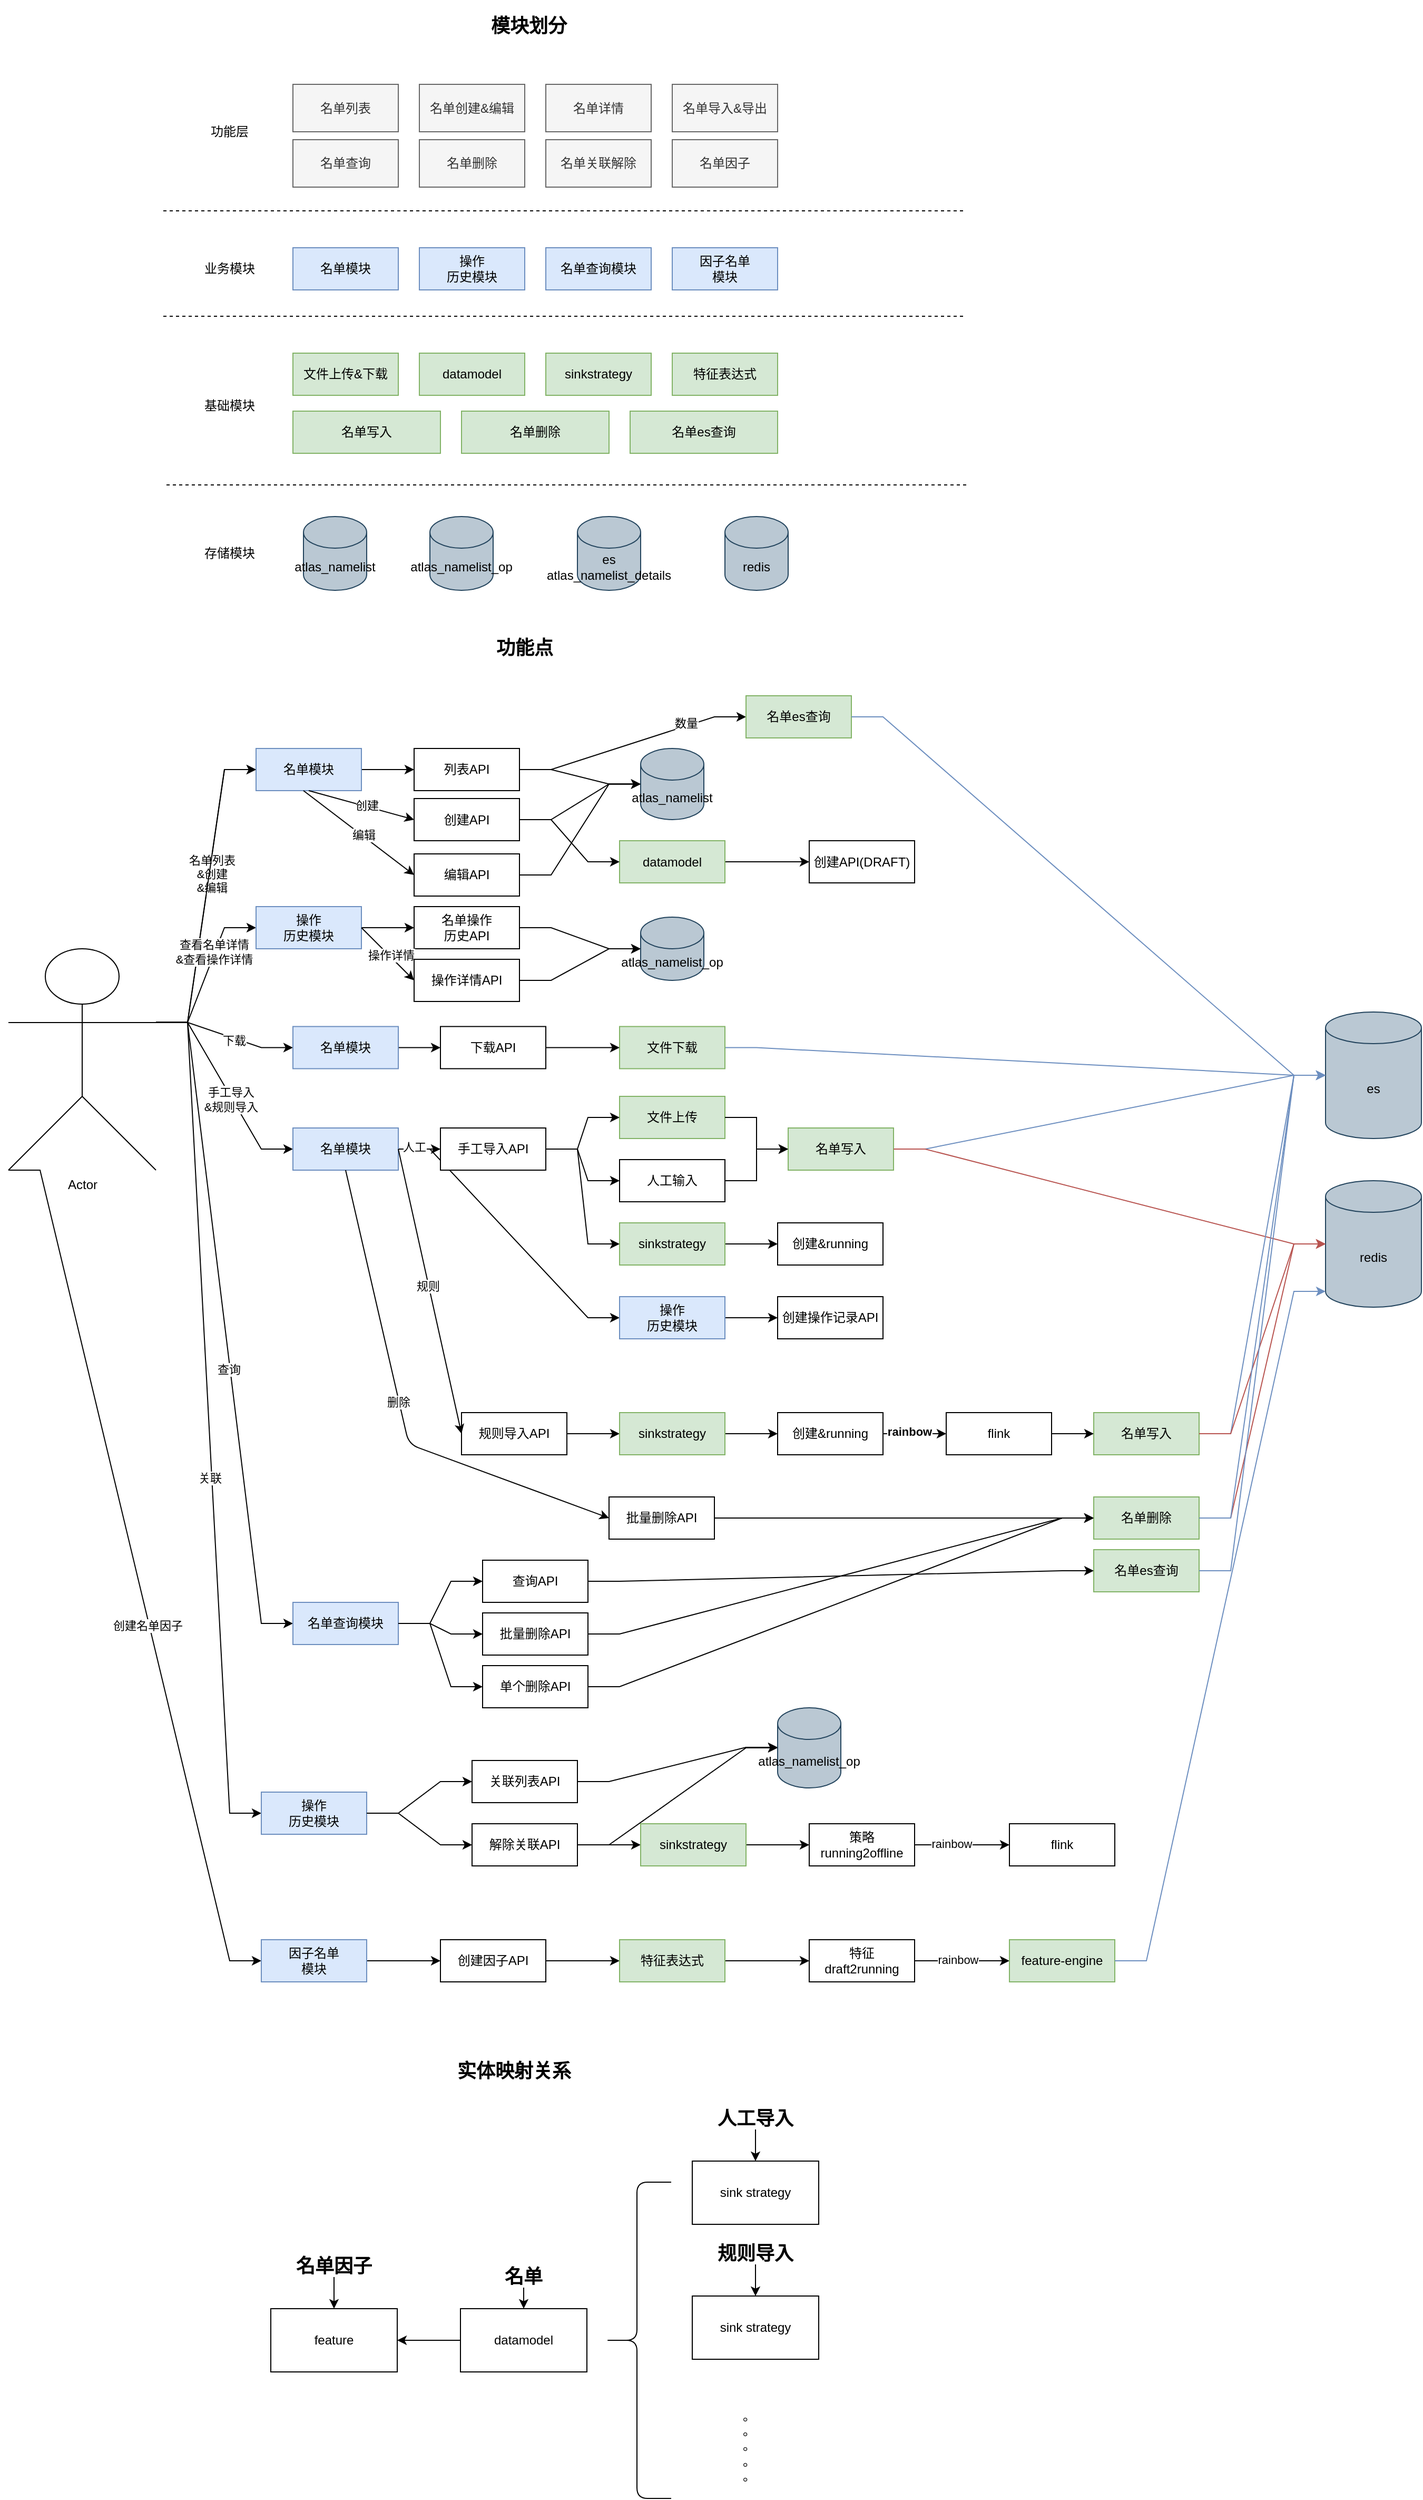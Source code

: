 <mxfile version="13.10.4" type="github">
  <diagram id="fZmqz08l0wKaYfAE1M2B" name="Page-1">
    <mxGraphModel dx="2085" dy="786" grid="1" gridSize="10" guides="1" tooltips="1" connect="1" arrows="1" fold="1" page="1" pageScale="1" pageWidth="827" pageHeight="1169" math="0" shadow="0">
      <root>
        <mxCell id="0" />
        <mxCell id="1" parent="0" />
        <mxCell id="Ygmw0eHIz2YQ1cM95j57-1" value="功能层" style="text;html=1;strokeColor=none;fillColor=none;align=center;verticalAlign=middle;whiteSpace=wrap;rounded=0;" vertex="1" parent="1">
          <mxGeometry x="90" y="230" width="80" height="30" as="geometry" />
        </mxCell>
        <mxCell id="Ygmw0eHIz2YQ1cM95j57-2" value="名单列表" style="rounded=0;whiteSpace=wrap;html=1;fillColor=#f5f5f5;strokeColor=#666666;fontColor=#333333;" vertex="1" parent="1">
          <mxGeometry x="190" y="200" width="100" height="45" as="geometry" />
        </mxCell>
        <mxCell id="Ygmw0eHIz2YQ1cM95j57-3" value="名单创建&amp;amp;编辑" style="rounded=0;whiteSpace=wrap;html=1;fillColor=#f5f5f5;strokeColor=#666666;fontColor=#333333;" vertex="1" parent="1">
          <mxGeometry x="310" y="200" width="100" height="45" as="geometry" />
        </mxCell>
        <mxCell id="Ygmw0eHIz2YQ1cM95j57-4" value="名单查询" style="rounded=0;whiteSpace=wrap;html=1;fillColor=#f5f5f5;strokeColor=#666666;fontColor=#333333;" vertex="1" parent="1">
          <mxGeometry x="190" y="252.5" width="100" height="45" as="geometry" />
        </mxCell>
        <mxCell id="Ygmw0eHIz2YQ1cM95j57-5" value="名单导入&amp;amp;导出" style="rounded=0;whiteSpace=wrap;html=1;fillColor=#f5f5f5;strokeColor=#666666;fontColor=#333333;" vertex="1" parent="1">
          <mxGeometry x="550" y="200" width="100" height="45" as="geometry" />
        </mxCell>
        <mxCell id="Ygmw0eHIz2YQ1cM95j57-6" value="名单因子" style="rounded=0;whiteSpace=wrap;html=1;fillColor=#f5f5f5;strokeColor=#666666;fontColor=#333333;" vertex="1" parent="1">
          <mxGeometry x="550" y="252.5" width="100" height="45" as="geometry" />
        </mxCell>
        <mxCell id="Ygmw0eHIz2YQ1cM95j57-8" value="业务模块" style="text;html=1;strokeColor=none;fillColor=none;align=center;verticalAlign=middle;whiteSpace=wrap;rounded=0;" vertex="1" parent="1">
          <mxGeometry x="90" y="360" width="80" height="30" as="geometry" />
        </mxCell>
        <mxCell id="Ygmw0eHIz2YQ1cM95j57-9" value="" style="endArrow=none;dashed=1;html=1;" edge="1" parent="1">
          <mxGeometry width="50" height="50" relative="1" as="geometry">
            <mxPoint x="67" y="320" as="sourcePoint" />
            <mxPoint x="827" y="320" as="targetPoint" />
          </mxGeometry>
        </mxCell>
        <mxCell id="Ygmw0eHIz2YQ1cM95j57-10" value="名单模块" style="rounded=0;whiteSpace=wrap;html=1;fillColor=#dae8fc;strokeColor=#6c8ebf;" vertex="1" parent="1">
          <mxGeometry x="190" y="355" width="100" height="40" as="geometry" />
        </mxCell>
        <mxCell id="Ygmw0eHIz2YQ1cM95j57-11" value="操作&lt;br&gt;历史模块" style="rounded=0;whiteSpace=wrap;html=1;fillColor=#dae8fc;strokeColor=#6c8ebf;" vertex="1" parent="1">
          <mxGeometry x="310" y="355" width="100" height="40" as="geometry" />
        </mxCell>
        <mxCell id="Ygmw0eHIz2YQ1cM95j57-13" value="名单查询模块" style="rounded=0;whiteSpace=wrap;html=1;fillColor=#dae8fc;strokeColor=#6c8ebf;" vertex="1" parent="1">
          <mxGeometry x="430" y="355" width="100" height="40" as="geometry" />
        </mxCell>
        <mxCell id="Ygmw0eHIz2YQ1cM95j57-14" value="因子名单&lt;br&gt;模块" style="rounded=0;whiteSpace=wrap;html=1;fillColor=#dae8fc;strokeColor=#6c8ebf;" vertex="1" parent="1">
          <mxGeometry x="550" y="355" width="100" height="40" as="geometry" />
        </mxCell>
        <mxCell id="Ygmw0eHIz2YQ1cM95j57-16" value="名单删除" style="rounded=0;whiteSpace=wrap;html=1;fillColor=#f5f5f5;strokeColor=#666666;fontColor=#333333;" vertex="1" parent="1">
          <mxGeometry x="310" y="252.5" width="100" height="45" as="geometry" />
        </mxCell>
        <mxCell id="Ygmw0eHIz2YQ1cM95j57-19" value="名单关联解除" style="rounded=0;whiteSpace=wrap;html=1;fillColor=#f5f5f5;strokeColor=#666666;fontColor=#333333;" vertex="1" parent="1">
          <mxGeometry x="430" y="252.5" width="100" height="45" as="geometry" />
        </mxCell>
        <mxCell id="Ygmw0eHIz2YQ1cM95j57-22" value="基础模块" style="text;html=1;strokeColor=none;fillColor=none;align=center;verticalAlign=middle;whiteSpace=wrap;rounded=0;" vertex="1" parent="1">
          <mxGeometry x="90" y="490" width="80" height="30" as="geometry" />
        </mxCell>
        <mxCell id="Ygmw0eHIz2YQ1cM95j57-24" value="" style="endArrow=none;dashed=1;html=1;" edge="1" parent="1">
          <mxGeometry width="50" height="50" relative="1" as="geometry">
            <mxPoint x="67" y="420" as="sourcePoint" />
            <mxPoint x="827" y="420" as="targetPoint" />
          </mxGeometry>
        </mxCell>
        <mxCell id="Ygmw0eHIz2YQ1cM95j57-25" value="名单详情" style="rounded=0;whiteSpace=wrap;html=1;fillColor=#f5f5f5;strokeColor=#666666;fontColor=#333333;" vertex="1" parent="1">
          <mxGeometry x="430" y="200" width="100" height="45" as="geometry" />
        </mxCell>
        <mxCell id="Ygmw0eHIz2YQ1cM95j57-27" value="文件上传&amp;amp;下载" style="rounded=0;whiteSpace=wrap;html=1;fillColor=#d5e8d4;strokeColor=#82b366;" vertex="1" parent="1">
          <mxGeometry x="190" y="455" width="100" height="40" as="geometry" />
        </mxCell>
        <mxCell id="Ygmw0eHIz2YQ1cM95j57-28" value="datamodel" style="rounded=0;whiteSpace=wrap;html=1;fillColor=#d5e8d4;strokeColor=#82b366;" vertex="1" parent="1">
          <mxGeometry x="310" y="455" width="100" height="40" as="geometry" />
        </mxCell>
        <mxCell id="Ygmw0eHIz2YQ1cM95j57-29" value="sinkstrategy" style="rounded=0;whiteSpace=wrap;html=1;fillColor=#d5e8d4;strokeColor=#82b366;" vertex="1" parent="1">
          <mxGeometry x="430" y="455" width="100" height="40" as="geometry" />
        </mxCell>
        <mxCell id="Ygmw0eHIz2YQ1cM95j57-30" value="特征表达式" style="rounded=0;whiteSpace=wrap;html=1;fillColor=#d5e8d4;strokeColor=#82b366;" vertex="1" parent="1">
          <mxGeometry x="550" y="455" width="100" height="40" as="geometry" />
        </mxCell>
        <mxCell id="Ygmw0eHIz2YQ1cM95j57-31" value="名单写入" style="rounded=0;whiteSpace=wrap;html=1;fillColor=#d5e8d4;strokeColor=#82b366;" vertex="1" parent="1">
          <mxGeometry x="190" y="510" width="140" height="40" as="geometry" />
        </mxCell>
        <mxCell id="Ygmw0eHIz2YQ1cM95j57-35" value="存储模块" style="text;html=1;strokeColor=none;fillColor=none;align=center;verticalAlign=middle;whiteSpace=wrap;rounded=0;" vertex="1" parent="1">
          <mxGeometry x="90" y="630" width="80" height="30" as="geometry" />
        </mxCell>
        <mxCell id="Ygmw0eHIz2YQ1cM95j57-36" value="" style="endArrow=none;dashed=1;html=1;" edge="1" parent="1">
          <mxGeometry width="50" height="50" relative="1" as="geometry">
            <mxPoint x="70" y="580" as="sourcePoint" />
            <mxPoint x="830" y="580" as="targetPoint" />
          </mxGeometry>
        </mxCell>
        <mxCell id="Ygmw0eHIz2YQ1cM95j57-37" value="atlas_namelist" style="shape=cylinder3;whiteSpace=wrap;html=1;boundedLbl=1;backgroundOutline=1;size=15;fillColor=#bac8d3;strokeColor=#23445d;" vertex="1" parent="1">
          <mxGeometry x="200" y="610" width="60" height="70" as="geometry" />
        </mxCell>
        <mxCell id="Ygmw0eHIz2YQ1cM95j57-38" value="atlas_namelist_op" style="shape=cylinder3;whiteSpace=wrap;html=1;boundedLbl=1;backgroundOutline=1;size=15;fillColor=#bac8d3;strokeColor=#23445d;" vertex="1" parent="1">
          <mxGeometry x="320" y="610" width="60" height="70" as="geometry" />
        </mxCell>
        <mxCell id="Ygmw0eHIz2YQ1cM95j57-39" value="es&lt;br&gt;atlas_namelist_details" style="shape=cylinder3;whiteSpace=wrap;html=1;boundedLbl=1;backgroundOutline=1;size=15;fillColor=#bac8d3;strokeColor=#23445d;" vertex="1" parent="1">
          <mxGeometry x="460" y="610" width="60" height="70" as="geometry" />
        </mxCell>
        <mxCell id="Ygmw0eHIz2YQ1cM95j57-40" value="redis" style="shape=cylinder3;whiteSpace=wrap;html=1;boundedLbl=1;backgroundOutline=1;size=15;fillColor=#bac8d3;strokeColor=#23445d;" vertex="1" parent="1">
          <mxGeometry x="600" y="610" width="60" height="70" as="geometry" />
        </mxCell>
        <mxCell id="Ygmw0eHIz2YQ1cM95j57-41" value="&lt;b&gt;&lt;font style=&quot;font-size: 18px&quot;&gt;模块划分&lt;/font&gt;&lt;/b&gt;" style="text;html=1;strokeColor=none;fillColor=none;align=center;verticalAlign=middle;whiteSpace=wrap;rounded=0;" vertex="1" parent="1">
          <mxGeometry x="139" y="120" width="550" height="50" as="geometry" />
        </mxCell>
        <mxCell id="Ygmw0eHIz2YQ1cM95j57-45" style="edgeStyle=entityRelationEdgeStyle;rounded=0;orthogonalLoop=1;jettySize=auto;html=1;exitX=1;exitY=0.333;exitDx=0;exitDy=0;exitPerimeter=0;" edge="1" parent="1" source="Ygmw0eHIz2YQ1cM95j57-42">
          <mxGeometry relative="1" as="geometry">
            <mxPoint x="155" y="850" as="targetPoint" />
          </mxGeometry>
        </mxCell>
        <mxCell id="Ygmw0eHIz2YQ1cM95j57-46" value="名单列表&lt;br&gt;&amp;amp;创建&lt;br&gt;&amp;amp;编辑" style="edgeLabel;html=1;align=center;verticalAlign=middle;resizable=0;points=[];" vertex="1" connectable="0" parent="Ygmw0eHIz2YQ1cM95j57-45">
          <mxGeometry x="0.139" y="-2" relative="1" as="geometry">
            <mxPoint as="offset" />
          </mxGeometry>
        </mxCell>
        <mxCell id="Ygmw0eHIz2YQ1cM95j57-42" value="Actor" style="shape=umlActor;verticalLabelPosition=bottom;verticalAlign=top;html=1;outlineConnect=0;" vertex="1" parent="1">
          <mxGeometry x="-80" y="1020" width="140" height="210" as="geometry" />
        </mxCell>
        <mxCell id="Ygmw0eHIz2YQ1cM95j57-43" value="&lt;b&gt;&lt;font style=&quot;font-size: 18px&quot;&gt;功能点&lt;/font&gt;&lt;/b&gt;" style="text;html=1;strokeColor=none;fillColor=none;align=center;verticalAlign=middle;whiteSpace=wrap;rounded=0;" vertex="1" parent="1">
          <mxGeometry x="135" y="710" width="550" height="50" as="geometry" />
        </mxCell>
        <mxCell id="Ygmw0eHIz2YQ1cM95j57-51" value="" style="edgeStyle=entityRelationEdgeStyle;rounded=0;orthogonalLoop=1;jettySize=auto;html=1;" edge="1" parent="1" source="Ygmw0eHIz2YQ1cM95j57-47" target="Ygmw0eHIz2YQ1cM95j57-50">
          <mxGeometry relative="1" as="geometry" />
        </mxCell>
        <mxCell id="Ygmw0eHIz2YQ1cM95j57-47" value="名单模块" style="rounded=0;whiteSpace=wrap;html=1;fillColor=#dae8fc;strokeColor=#6c8ebf;" vertex="1" parent="1">
          <mxGeometry x="155" y="830" width="100" height="40" as="geometry" />
        </mxCell>
        <mxCell id="Ygmw0eHIz2YQ1cM95j57-55" value="" style="edgeStyle=entityRelationEdgeStyle;rounded=0;orthogonalLoop=1;jettySize=auto;html=1;entryX=0;entryY=0.5;entryDx=0;entryDy=0;entryPerimeter=0;" edge="1" parent="1" source="Ygmw0eHIz2YQ1cM95j57-50" target="Ygmw0eHIz2YQ1cM95j57-66">
          <mxGeometry relative="1" as="geometry">
            <mxPoint x="500" y="850" as="targetPoint" />
          </mxGeometry>
        </mxCell>
        <mxCell id="Ygmw0eHIz2YQ1cM95j57-50" value="列表API" style="rounded=0;whiteSpace=wrap;html=1;" vertex="1" parent="1">
          <mxGeometry x="305" y="830" width="100" height="40" as="geometry" />
        </mxCell>
        <mxCell id="Ygmw0eHIz2YQ1cM95j57-60" style="edgeStyle=entityRelationEdgeStyle;rounded=0;orthogonalLoop=1;jettySize=auto;html=1;exitX=1;exitY=0.333;exitDx=0;exitDy=0;exitPerimeter=0;entryX=0;entryY=0.5;entryDx=0;entryDy=0;" edge="1" parent="1" source="Ygmw0eHIz2YQ1cM95j57-42" target="Ygmw0eHIz2YQ1cM95j57-62">
          <mxGeometry relative="1" as="geometry">
            <mxPoint x="170" y="914" as="targetPoint" />
            <mxPoint x="50" y="1034" as="sourcePoint" />
          </mxGeometry>
        </mxCell>
        <mxCell id="Ygmw0eHIz2YQ1cM95j57-61" value="下载" style="edgeLabel;html=1;align=center;verticalAlign=middle;resizable=0;points=[];" vertex="1" connectable="0" parent="Ygmw0eHIz2YQ1cM95j57-60">
          <mxGeometry x="0.139" y="-2" relative="1" as="geometry">
            <mxPoint as="offset" />
          </mxGeometry>
        </mxCell>
        <mxCell id="Ygmw0eHIz2YQ1cM95j57-121" value="" style="edgeStyle=entityRelationEdgeStyle;rounded=0;orthogonalLoop=1;jettySize=auto;html=1;" edge="1" parent="1" source="Ygmw0eHIz2YQ1cM95j57-62" target="Ygmw0eHIz2YQ1cM95j57-120">
          <mxGeometry relative="1" as="geometry" />
        </mxCell>
        <mxCell id="Ygmw0eHIz2YQ1cM95j57-62" value="名单模块" style="rounded=0;whiteSpace=wrap;html=1;fillColor=#dae8fc;strokeColor=#6c8ebf;" vertex="1" parent="1">
          <mxGeometry x="190" y="1093.75" width="100" height="40" as="geometry" />
        </mxCell>
        <mxCell id="Ygmw0eHIz2YQ1cM95j57-69" value="" style="edgeStyle=entityRelationEdgeStyle;rounded=0;orthogonalLoop=1;jettySize=auto;html=1;fillColor=#dae8fc;strokeColor=#6c8ebf;" edge="1" parent="1" source="Ygmw0eHIz2YQ1cM95j57-63" target="Ygmw0eHIz2YQ1cM95j57-68">
          <mxGeometry relative="1" as="geometry" />
        </mxCell>
        <mxCell id="Ygmw0eHIz2YQ1cM95j57-63" value="文件下载" style="rounded=0;whiteSpace=wrap;html=1;fillColor=#d5e8d4;strokeColor=#82b366;" vertex="1" parent="1">
          <mxGeometry x="500" y="1093.75" width="100" height="40" as="geometry" />
        </mxCell>
        <mxCell id="Ygmw0eHIz2YQ1cM95j57-66" value="atlas_namelist" style="shape=cylinder3;whiteSpace=wrap;html=1;boundedLbl=1;backgroundOutline=1;size=15;fillColor=#bac8d3;strokeColor=#23445d;" vertex="1" parent="1">
          <mxGeometry x="520" y="830" width="60" height="67.5" as="geometry" />
        </mxCell>
        <mxCell id="Ygmw0eHIz2YQ1cM95j57-68" value="es" style="shape=cylinder3;whiteSpace=wrap;html=1;boundedLbl=1;backgroundOutline=1;size=15;fillColor=#bac8d3;strokeColor=#23445d;" vertex="1" parent="1">
          <mxGeometry x="1170" y="1080" width="91" height="120" as="geometry" />
        </mxCell>
        <mxCell id="Ygmw0eHIz2YQ1cM95j57-70" style="edgeStyle=entityRelationEdgeStyle;rounded=0;orthogonalLoop=1;jettySize=auto;html=1;exitX=1;exitY=0.333;exitDx=0;exitDy=0;exitPerimeter=0;entryX=0;entryY=0.5;entryDx=0;entryDy=0;" edge="1" parent="1" source="Ygmw0eHIz2YQ1cM95j57-42" target="Ygmw0eHIz2YQ1cM95j57-47">
          <mxGeometry relative="1" as="geometry">
            <mxPoint x="180" y="897.5" as="targetPoint" />
            <mxPoint x="90" y="1040" as="sourcePoint" />
          </mxGeometry>
        </mxCell>
        <mxCell id="Ygmw0eHIz2YQ1cM95j57-82" value="" style="edgeStyle=entityRelationEdgeStyle;rounded=0;orthogonalLoop=1;jettySize=auto;html=1;" edge="1" parent="1" source="Ygmw0eHIz2YQ1cM95j57-78" target="Ygmw0eHIz2YQ1cM95j57-66">
          <mxGeometry relative="1" as="geometry" />
        </mxCell>
        <mxCell id="Ygmw0eHIz2YQ1cM95j57-78" value="创建API" style="rounded=0;whiteSpace=wrap;html=1;" vertex="1" parent="1">
          <mxGeometry x="305" y="877.5" width="100" height="40" as="geometry" />
        </mxCell>
        <mxCell id="Ygmw0eHIz2YQ1cM95j57-89" value="" style="endArrow=classic;html=1;exitX=0.5;exitY=1;exitDx=0;exitDy=0;entryX=0;entryY=0.5;entryDx=0;entryDy=0;" edge="1" parent="1" source="Ygmw0eHIz2YQ1cM95j57-47" target="Ygmw0eHIz2YQ1cM95j57-78">
          <mxGeometry width="50" height="50" relative="1" as="geometry">
            <mxPoint x="80" y="810" as="sourcePoint" />
            <mxPoint x="130" y="760" as="targetPoint" />
          </mxGeometry>
        </mxCell>
        <mxCell id="Ygmw0eHIz2YQ1cM95j57-90" value="创建" style="edgeLabel;html=1;align=center;verticalAlign=middle;resizable=0;points=[];" vertex="1" connectable="0" parent="Ygmw0eHIz2YQ1cM95j57-89">
          <mxGeometry x="0.076" y="1" relative="1" as="geometry">
            <mxPoint as="offset" />
          </mxGeometry>
        </mxCell>
        <mxCell id="Ygmw0eHIz2YQ1cM95j57-91" value="" style="endArrow=classic;html=1;exitX=0.5;exitY=1;exitDx=0;exitDy=0;entryX=0;entryY=0.5;entryDx=0;entryDy=0;" edge="1" parent="1" target="Ygmw0eHIz2YQ1cM95j57-95">
          <mxGeometry width="50" height="50" relative="1" as="geometry">
            <mxPoint x="200" y="870" as="sourcePoint" />
            <mxPoint x="300" y="897.5" as="targetPoint" />
          </mxGeometry>
        </mxCell>
        <mxCell id="Ygmw0eHIz2YQ1cM95j57-92" value="编辑" style="edgeLabel;html=1;align=center;verticalAlign=middle;resizable=0;points=[];" vertex="1" connectable="0" parent="Ygmw0eHIz2YQ1cM95j57-91">
          <mxGeometry x="0.076" y="1" relative="1" as="geometry">
            <mxPoint as="offset" />
          </mxGeometry>
        </mxCell>
        <mxCell id="Ygmw0eHIz2YQ1cM95j57-95" value="编辑API" style="rounded=0;whiteSpace=wrap;html=1;" vertex="1" parent="1">
          <mxGeometry x="305" y="930" width="100" height="40" as="geometry" />
        </mxCell>
        <mxCell id="Ygmw0eHIz2YQ1cM95j57-98" value="" style="edgeStyle=entityRelationEdgeStyle;rounded=0;orthogonalLoop=1;jettySize=auto;html=1;exitX=1;exitY=0.5;exitDx=0;exitDy=0;entryX=0;entryY=0.5;entryDx=0;entryDy=0;entryPerimeter=0;" edge="1" parent="1" source="Ygmw0eHIz2YQ1cM95j57-95" target="Ygmw0eHIz2YQ1cM95j57-66">
          <mxGeometry relative="1" as="geometry">
            <mxPoint x="415" y="907.5" as="sourcePoint" />
            <mxPoint x="510" y="850" as="targetPoint" />
          </mxGeometry>
        </mxCell>
        <mxCell id="Ygmw0eHIz2YQ1cM95j57-102" value="" style="edgeStyle=entityRelationEdgeStyle;rounded=0;orthogonalLoop=1;jettySize=auto;html=1;" edge="1" parent="1" source="Ygmw0eHIz2YQ1cM95j57-99" target="Ygmw0eHIz2YQ1cM95j57-101">
          <mxGeometry relative="1" as="geometry" />
        </mxCell>
        <mxCell id="Ygmw0eHIz2YQ1cM95j57-99" value="datamodel" style="rounded=0;whiteSpace=wrap;html=1;fillColor=#d5e8d4;strokeColor=#82b366;" vertex="1" parent="1">
          <mxGeometry x="500" y="917.5" width="100" height="40" as="geometry" />
        </mxCell>
        <mxCell id="Ygmw0eHIz2YQ1cM95j57-100" value="" style="edgeStyle=entityRelationEdgeStyle;rounded=0;orthogonalLoop=1;jettySize=auto;html=1;exitX=1;exitY=0.5;exitDx=0;exitDy=0;" edge="1" parent="1" source="Ygmw0eHIz2YQ1cM95j57-78" target="Ygmw0eHIz2YQ1cM95j57-99">
          <mxGeometry relative="1" as="geometry">
            <mxPoint x="415" y="907.5" as="sourcePoint" />
            <mxPoint x="520" y="860" as="targetPoint" />
          </mxGeometry>
        </mxCell>
        <mxCell id="Ygmw0eHIz2YQ1cM95j57-101" value="创建API(DRAFT)" style="rounded=0;whiteSpace=wrap;html=1;" vertex="1" parent="1">
          <mxGeometry x="680" y="917.5" width="100" height="40" as="geometry" />
        </mxCell>
        <mxCell id="Ygmw0eHIz2YQ1cM95j57-105" style="edgeStyle=entityRelationEdgeStyle;rounded=0;orthogonalLoop=1;jettySize=auto;html=1;exitX=1;exitY=0.333;exitDx=0;exitDy=0;exitPerimeter=0;entryX=0;entryY=0.5;entryDx=0;entryDy=0;" edge="1" parent="1" source="Ygmw0eHIz2YQ1cM95j57-42" target="Ygmw0eHIz2YQ1cM95j57-106">
          <mxGeometry relative="1" as="geometry">
            <mxPoint x="170" y="1073" as="targetPoint" />
            <mxPoint x="70" y="1083.333" as="sourcePoint" />
          </mxGeometry>
        </mxCell>
        <mxCell id="Ygmw0eHIz2YQ1cM95j57-109" value="查看名单详情&lt;br&gt;&amp;amp;查看操作详情" style="edgeLabel;html=1;align=center;verticalAlign=middle;resizable=0;points=[];" vertex="1" connectable="0" parent="Ygmw0eHIz2YQ1cM95j57-105">
          <mxGeometry x="0.296" y="1" relative="1" as="geometry">
            <mxPoint as="offset" />
          </mxGeometry>
        </mxCell>
        <mxCell id="Ygmw0eHIz2YQ1cM95j57-108" value="" style="edgeStyle=entityRelationEdgeStyle;rounded=0;orthogonalLoop=1;jettySize=auto;html=1;" edge="1" parent="1" source="Ygmw0eHIz2YQ1cM95j57-106" target="Ygmw0eHIz2YQ1cM95j57-107">
          <mxGeometry relative="1" as="geometry" />
        </mxCell>
        <mxCell id="Ygmw0eHIz2YQ1cM95j57-106" value="操作&lt;br&gt;历史模块" style="rounded=0;whiteSpace=wrap;html=1;fillColor=#dae8fc;strokeColor=#6c8ebf;" vertex="1" parent="1">
          <mxGeometry x="155" y="980" width="100" height="40" as="geometry" />
        </mxCell>
        <mxCell id="Ygmw0eHIz2YQ1cM95j57-114" value="" style="edgeStyle=entityRelationEdgeStyle;rounded=0;orthogonalLoop=1;jettySize=auto;html=1;entryX=0;entryY=0.5;entryDx=0;entryDy=0;entryPerimeter=0;" edge="1" parent="1" source="Ygmw0eHIz2YQ1cM95j57-107" target="Ygmw0eHIz2YQ1cM95j57-115">
          <mxGeometry relative="1" as="geometry">
            <mxPoint x="475" y="1000" as="targetPoint" />
          </mxGeometry>
        </mxCell>
        <mxCell id="Ygmw0eHIz2YQ1cM95j57-107" value="名单操作&lt;br&gt;历史API" style="rounded=0;whiteSpace=wrap;html=1;" vertex="1" parent="1">
          <mxGeometry x="305" y="980" width="100" height="40" as="geometry" />
        </mxCell>
        <mxCell id="Ygmw0eHIz2YQ1cM95j57-110" value="" style="endArrow=classic;html=1;exitX=0.5;exitY=1;exitDx=0;exitDy=0;entryX=0;entryY=0.5;entryDx=0;entryDy=0;" edge="1" parent="1" target="Ygmw0eHIz2YQ1cM95j57-112">
          <mxGeometry width="50" height="50" relative="1" as="geometry">
            <mxPoint x="255" y="1000" as="sourcePoint" />
            <mxPoint x="310" y="1070" as="targetPoint" />
          </mxGeometry>
        </mxCell>
        <mxCell id="Ygmw0eHIz2YQ1cM95j57-111" value="操作详情" style="edgeLabel;html=1;align=center;verticalAlign=middle;resizable=0;points=[];" vertex="1" connectable="0" parent="Ygmw0eHIz2YQ1cM95j57-110">
          <mxGeometry x="0.076" y="1" relative="1" as="geometry">
            <mxPoint as="offset" />
          </mxGeometry>
        </mxCell>
        <mxCell id="Ygmw0eHIz2YQ1cM95j57-116" value="" style="edgeStyle=entityRelationEdgeStyle;rounded=0;orthogonalLoop=1;jettySize=auto;html=1;" edge="1" parent="1" source="Ygmw0eHIz2YQ1cM95j57-112" target="Ygmw0eHIz2YQ1cM95j57-115">
          <mxGeometry relative="1" as="geometry" />
        </mxCell>
        <mxCell id="Ygmw0eHIz2YQ1cM95j57-112" value="操作详情API" style="rounded=0;whiteSpace=wrap;html=1;" vertex="1" parent="1">
          <mxGeometry x="305" y="1030" width="100" height="40" as="geometry" />
        </mxCell>
        <mxCell id="Ygmw0eHIz2YQ1cM95j57-115" value="atlas_namelist_op" style="shape=cylinder3;whiteSpace=wrap;html=1;boundedLbl=1;backgroundOutline=1;size=15;fillColor=#bac8d3;strokeColor=#23445d;" vertex="1" parent="1">
          <mxGeometry x="520" y="990" width="60" height="60" as="geometry" />
        </mxCell>
        <mxCell id="Ygmw0eHIz2YQ1cM95j57-117" style="edgeStyle=entityRelationEdgeStyle;rounded=0;orthogonalLoop=1;jettySize=auto;html=1;exitX=1;exitY=0.333;exitDx=0;exitDy=0;exitPerimeter=0;entryX=0;entryY=0.5;entryDx=0;entryDy=0;" edge="1" parent="1" source="Ygmw0eHIz2YQ1cM95j57-42" target="Ygmw0eHIz2YQ1cM95j57-119">
          <mxGeometry relative="1" as="geometry">
            <mxPoint x="195" y="1180" as="targetPoint" />
            <mxPoint x="65" y="1190" as="sourcePoint" />
          </mxGeometry>
        </mxCell>
        <mxCell id="Ygmw0eHIz2YQ1cM95j57-118" value="手工导入&lt;br&gt;&amp;amp;规则导入" style="edgeLabel;html=1;align=center;verticalAlign=middle;resizable=0;points=[];" vertex="1" connectable="0" parent="Ygmw0eHIz2YQ1cM95j57-117">
          <mxGeometry x="0.139" y="-2" relative="1" as="geometry">
            <mxPoint as="offset" />
          </mxGeometry>
        </mxCell>
        <mxCell id="Ygmw0eHIz2YQ1cM95j57-124" value="" style="edgeStyle=entityRelationEdgeStyle;rounded=0;orthogonalLoop=1;jettySize=auto;html=1;" edge="1" parent="1" source="Ygmw0eHIz2YQ1cM95j57-119" target="Ygmw0eHIz2YQ1cM95j57-123">
          <mxGeometry relative="1" as="geometry" />
        </mxCell>
        <mxCell id="Ygmw0eHIz2YQ1cM95j57-154" value="" style="edgeStyle=entityRelationEdgeStyle;rounded=0;orthogonalLoop=1;jettySize=auto;html=1;" edge="1" parent="1" source="Ygmw0eHIz2YQ1cM95j57-119" target="Ygmw0eHIz2YQ1cM95j57-153">
          <mxGeometry relative="1" as="geometry" />
        </mxCell>
        <mxCell id="Ygmw0eHIz2YQ1cM95j57-177" value="人工" style="edgeLabel;html=1;align=center;verticalAlign=middle;resizable=0;points=[];" vertex="1" connectable="0" parent="Ygmw0eHIz2YQ1cM95j57-154">
          <mxGeometry x="-0.893" y="2" relative="1" as="geometry">
            <mxPoint as="offset" />
          </mxGeometry>
        </mxCell>
        <mxCell id="Ygmw0eHIz2YQ1cM95j57-119" value="名单模块" style="rounded=0;whiteSpace=wrap;html=1;fillColor=#dae8fc;strokeColor=#6c8ebf;" vertex="1" parent="1">
          <mxGeometry x="190" y="1190" width="100" height="40" as="geometry" />
        </mxCell>
        <mxCell id="Ygmw0eHIz2YQ1cM95j57-122" value="" style="edgeStyle=entityRelationEdgeStyle;rounded=0;orthogonalLoop=1;jettySize=auto;html=1;" edge="1" parent="1" source="Ygmw0eHIz2YQ1cM95j57-120" target="Ygmw0eHIz2YQ1cM95j57-63">
          <mxGeometry relative="1" as="geometry" />
        </mxCell>
        <mxCell id="Ygmw0eHIz2YQ1cM95j57-120" value="下载API" style="rounded=0;whiteSpace=wrap;html=1;" vertex="1" parent="1">
          <mxGeometry x="330" y="1093.75" width="100" height="40" as="geometry" />
        </mxCell>
        <mxCell id="Ygmw0eHIz2YQ1cM95j57-123" value="手工导入API" style="rounded=0;whiteSpace=wrap;html=1;" vertex="1" parent="1">
          <mxGeometry x="330" y="1190" width="100" height="40" as="geometry" />
        </mxCell>
        <mxCell id="Ygmw0eHIz2YQ1cM95j57-125" value="名单写入" style="rounded=0;whiteSpace=wrap;html=1;fillColor=#d5e8d4;strokeColor=#82b366;" vertex="1" parent="1">
          <mxGeometry x="660" y="1190" width="100" height="40" as="geometry" />
        </mxCell>
        <mxCell id="Ygmw0eHIz2YQ1cM95j57-129" value="" style="edgeStyle=entityRelationEdgeStyle;rounded=0;orthogonalLoop=1;jettySize=auto;html=1;exitX=1;exitY=0.5;exitDx=0;exitDy=0;entryX=0;entryY=0.5;entryDx=0;entryDy=0;entryPerimeter=0;fillColor=#dae8fc;strokeColor=#6c8ebf;" edge="1" parent="1" source="Ygmw0eHIz2YQ1cM95j57-125" target="Ygmw0eHIz2YQ1cM95j57-68">
          <mxGeometry relative="1" as="geometry">
            <mxPoint x="590" y="1123.75" as="sourcePoint" />
            <mxPoint x="760" y="1170" as="targetPoint" />
          </mxGeometry>
        </mxCell>
        <mxCell id="Ygmw0eHIz2YQ1cM95j57-130" value="redis" style="shape=cylinder3;whiteSpace=wrap;html=1;boundedLbl=1;backgroundOutline=1;size=15;fillColor=#bac8d3;strokeColor=#23445d;" vertex="1" parent="1">
          <mxGeometry x="1170" y="1240" width="91" height="120" as="geometry" />
        </mxCell>
        <mxCell id="Ygmw0eHIz2YQ1cM95j57-132" value="" style="edgeStyle=entityRelationEdgeStyle;rounded=0;orthogonalLoop=1;jettySize=auto;html=1;entryX=0;entryY=0.5;entryDx=0;entryDy=0;entryPerimeter=0;exitX=1;exitY=0.5;exitDx=0;exitDy=0;fillColor=#f8cecc;strokeColor=#b85450;" edge="1" parent="1" source="Ygmw0eHIz2YQ1cM95j57-125" target="Ygmw0eHIz2YQ1cM95j57-130">
          <mxGeometry relative="1" as="geometry">
            <mxPoint x="590" y="1230" as="sourcePoint" />
            <mxPoint x="760" y="1170" as="targetPoint" />
          </mxGeometry>
        </mxCell>
        <mxCell id="Ygmw0eHIz2YQ1cM95j57-134" value="文件上传" style="rounded=0;whiteSpace=wrap;html=1;fillColor=#d5e8d4;strokeColor=#82b366;" vertex="1" parent="1">
          <mxGeometry x="500" y="1160" width="100" height="40" as="geometry" />
        </mxCell>
        <mxCell id="Ygmw0eHIz2YQ1cM95j57-143" value="" style="edgeStyle=entityRelationEdgeStyle;rounded=0;orthogonalLoop=1;jettySize=auto;html=1;" edge="1" parent="1" source="Ygmw0eHIz2YQ1cM95j57-138" target="Ygmw0eHIz2YQ1cM95j57-125">
          <mxGeometry relative="1" as="geometry" />
        </mxCell>
        <mxCell id="Ygmw0eHIz2YQ1cM95j57-138" value="人工输入" style="rounded=0;whiteSpace=wrap;html=1;" vertex="1" parent="1">
          <mxGeometry x="500" y="1220" width="100" height="40" as="geometry" />
        </mxCell>
        <mxCell id="Ygmw0eHIz2YQ1cM95j57-140" value="" style="edgeStyle=entityRelationEdgeStyle;rounded=0;orthogonalLoop=1;jettySize=auto;html=1;exitX=1;exitY=0.5;exitDx=0;exitDy=0;entryX=0;entryY=0.5;entryDx=0;entryDy=0;" edge="1" parent="1" source="Ygmw0eHIz2YQ1cM95j57-123" target="Ygmw0eHIz2YQ1cM95j57-134">
          <mxGeometry relative="1" as="geometry">
            <mxPoint x="590" y="1123.75" as="sourcePoint" />
            <mxPoint x="860" y="1170" as="targetPoint" />
          </mxGeometry>
        </mxCell>
        <mxCell id="Ygmw0eHIz2YQ1cM95j57-141" value="" style="edgeStyle=entityRelationEdgeStyle;rounded=0;orthogonalLoop=1;jettySize=auto;html=1;exitX=1;exitY=0.5;exitDx=0;exitDy=0;entryX=0;entryY=0.5;entryDx=0;entryDy=0;" edge="1" parent="1" source="Ygmw0eHIz2YQ1cM95j57-123" target="Ygmw0eHIz2YQ1cM95j57-138">
          <mxGeometry relative="1" as="geometry">
            <mxPoint x="440" y="1220" as="sourcePoint" />
            <mxPoint x="510" y="1190" as="targetPoint" />
          </mxGeometry>
        </mxCell>
        <mxCell id="Ygmw0eHIz2YQ1cM95j57-142" value="" style="edgeStyle=entityRelationEdgeStyle;rounded=0;orthogonalLoop=1;jettySize=auto;html=1;exitX=1;exitY=0.5;exitDx=0;exitDy=0;entryX=0;entryY=0.5;entryDx=0;entryDy=0;" edge="1" parent="1" source="Ygmw0eHIz2YQ1cM95j57-134" target="Ygmw0eHIz2YQ1cM95j57-125">
          <mxGeometry relative="1" as="geometry">
            <mxPoint x="440" y="1220" as="sourcePoint" />
            <mxPoint x="510" y="1190" as="targetPoint" />
          </mxGeometry>
        </mxCell>
        <mxCell id="Ygmw0eHIz2YQ1cM95j57-147" value="" style="edgeStyle=entityRelationEdgeStyle;rounded=0;orthogonalLoop=1;jettySize=auto;html=1;" edge="1" parent="1" source="Ygmw0eHIz2YQ1cM95j57-144" target="Ygmw0eHIz2YQ1cM95j57-146">
          <mxGeometry relative="1" as="geometry" />
        </mxCell>
        <mxCell id="Ygmw0eHIz2YQ1cM95j57-144" value="sinkstrategy" style="rounded=0;whiteSpace=wrap;html=1;fillColor=#d5e8d4;strokeColor=#82b366;" vertex="1" parent="1">
          <mxGeometry x="500" y="1280" width="100" height="40" as="geometry" />
        </mxCell>
        <mxCell id="Ygmw0eHIz2YQ1cM95j57-145" value="" style="edgeStyle=entityRelationEdgeStyle;rounded=0;orthogonalLoop=1;jettySize=auto;html=1;exitX=1;exitY=0.5;exitDx=0;exitDy=0;entryX=0;entryY=0.5;entryDx=0;entryDy=0;" edge="1" parent="1" source="Ygmw0eHIz2YQ1cM95j57-123" target="Ygmw0eHIz2YQ1cM95j57-144">
          <mxGeometry relative="1" as="geometry">
            <mxPoint x="440" y="1220" as="sourcePoint" />
            <mxPoint x="510" y="1250" as="targetPoint" />
          </mxGeometry>
        </mxCell>
        <mxCell id="Ygmw0eHIz2YQ1cM95j57-146" value="创建&amp;amp;running" style="rounded=0;whiteSpace=wrap;html=1;" vertex="1" parent="1">
          <mxGeometry x="650" y="1280" width="100" height="40" as="geometry" />
        </mxCell>
        <mxCell id="Ygmw0eHIz2YQ1cM95j57-156" value="" style="edgeStyle=entityRelationEdgeStyle;rounded=0;orthogonalLoop=1;jettySize=auto;html=1;" edge="1" parent="1" source="Ygmw0eHIz2YQ1cM95j57-153" target="Ygmw0eHIz2YQ1cM95j57-155">
          <mxGeometry relative="1" as="geometry" />
        </mxCell>
        <mxCell id="Ygmw0eHIz2YQ1cM95j57-153" value="操作&lt;br&gt;历史模块" style="rounded=0;whiteSpace=wrap;html=1;fillColor=#dae8fc;strokeColor=#6c8ebf;" vertex="1" parent="1">
          <mxGeometry x="500" y="1350" width="100" height="40" as="geometry" />
        </mxCell>
        <mxCell id="Ygmw0eHIz2YQ1cM95j57-155" value="创建操作记录API" style="rounded=0;whiteSpace=wrap;html=1;" vertex="1" parent="1">
          <mxGeometry x="650" y="1350" width="100" height="40" as="geometry" />
        </mxCell>
        <mxCell id="Ygmw0eHIz2YQ1cM95j57-162" value="" style="edgeStyle=entityRelationEdgeStyle;rounded=0;orthogonalLoop=1;jettySize=auto;html=1;" edge="1" parent="1" source="Ygmw0eHIz2YQ1cM95j57-158" target="Ygmw0eHIz2YQ1cM95j57-160">
          <mxGeometry relative="1" as="geometry" />
        </mxCell>
        <mxCell id="Ygmw0eHIz2YQ1cM95j57-158" value="规则导入API" style="rounded=0;whiteSpace=wrap;html=1;" vertex="1" parent="1">
          <mxGeometry x="350" y="1460" width="100" height="40" as="geometry" />
        </mxCell>
        <mxCell id="Ygmw0eHIz2YQ1cM95j57-159" value="" style="edgeStyle=entityRelationEdgeStyle;rounded=0;orthogonalLoop=1;jettySize=auto;html=1;" edge="1" parent="1" source="Ygmw0eHIz2YQ1cM95j57-160" target="Ygmw0eHIz2YQ1cM95j57-161">
          <mxGeometry relative="1" as="geometry" />
        </mxCell>
        <mxCell id="Ygmw0eHIz2YQ1cM95j57-160" value="sinkstrategy" style="rounded=0;whiteSpace=wrap;html=1;fillColor=#d5e8d4;strokeColor=#82b366;" vertex="1" parent="1">
          <mxGeometry x="500" y="1460" width="100" height="40" as="geometry" />
        </mxCell>
        <mxCell id="Ygmw0eHIz2YQ1cM95j57-164" value="" style="edgeStyle=entityRelationEdgeStyle;rounded=0;orthogonalLoop=1;jettySize=auto;html=1;entryX=0;entryY=0.5;entryDx=0;entryDy=0;" edge="1" parent="1" source="Ygmw0eHIz2YQ1cM95j57-161" target="Ygmw0eHIz2YQ1cM95j57-173">
          <mxGeometry relative="1" as="geometry" />
        </mxCell>
        <mxCell id="Ygmw0eHIz2YQ1cM95j57-165" value="&lt;b&gt;rainbow&lt;/b&gt;" style="edgeLabel;html=1;align=center;verticalAlign=middle;resizable=0;points=[];" vertex="1" connectable="0" parent="Ygmw0eHIz2YQ1cM95j57-164">
          <mxGeometry x="-0.175" y="2" relative="1" as="geometry">
            <mxPoint as="offset" />
          </mxGeometry>
        </mxCell>
        <mxCell id="Ygmw0eHIz2YQ1cM95j57-161" value="创建&amp;amp;running" style="rounded=0;whiteSpace=wrap;html=1;" vertex="1" parent="1">
          <mxGeometry x="650" y="1460" width="100" height="40" as="geometry" />
        </mxCell>
        <mxCell id="Ygmw0eHIz2YQ1cM95j57-163" value="名单写入" style="rounded=0;whiteSpace=wrap;html=1;fillColor=#d5e8d4;strokeColor=#82b366;" vertex="1" parent="1">
          <mxGeometry x="950" y="1460" width="100" height="40" as="geometry" />
        </mxCell>
        <mxCell id="Ygmw0eHIz2YQ1cM95j57-166" value="" style="edgeStyle=entityRelationEdgeStyle;rounded=0;orthogonalLoop=1;jettySize=auto;html=1;entryX=0;entryY=0.5;entryDx=0;entryDy=0;entryPerimeter=0;exitX=1;exitY=0.5;exitDx=0;exitDy=0;fillColor=#dae8fc;strokeColor=#6c8ebf;" edge="1" parent="1" source="Ygmw0eHIz2YQ1cM95j57-163" target="Ygmw0eHIz2YQ1cM95j57-68">
          <mxGeometry relative="1" as="geometry">
            <mxPoint x="770" y="1220" as="sourcePoint" />
            <mxPoint x="1070" y="1360" as="targetPoint" />
          </mxGeometry>
        </mxCell>
        <mxCell id="Ygmw0eHIz2YQ1cM95j57-168" value="" style="endArrow=classic;html=1;exitX=1;exitY=0.5;exitDx=0;exitDy=0;entryX=0;entryY=0.5;entryDx=0;entryDy=0;" edge="1" parent="1" source="Ygmw0eHIz2YQ1cM95j57-119" target="Ygmw0eHIz2YQ1cM95j57-158">
          <mxGeometry width="50" height="50" relative="1" as="geometry">
            <mxPoint x="210" y="1400" as="sourcePoint" />
            <mxPoint x="260" y="1350" as="targetPoint" />
          </mxGeometry>
        </mxCell>
        <mxCell id="Ygmw0eHIz2YQ1cM95j57-176" value="规则" style="edgeLabel;html=1;align=center;verticalAlign=middle;resizable=0;points=[];" vertex="1" connectable="0" parent="Ygmw0eHIz2YQ1cM95j57-168">
          <mxGeometry x="-0.038" y="-1" relative="1" as="geometry">
            <mxPoint as="offset" />
          </mxGeometry>
        </mxCell>
        <mxCell id="Ygmw0eHIz2YQ1cM95j57-171" value="名单删除" style="rounded=0;whiteSpace=wrap;html=1;fillColor=#d5e8d4;strokeColor=#82b366;" vertex="1" parent="1">
          <mxGeometry x="350" y="510" width="140" height="40" as="geometry" />
        </mxCell>
        <mxCell id="Ygmw0eHIz2YQ1cM95j57-172" value="名单es查询" style="rounded=0;whiteSpace=wrap;html=1;fillColor=#d5e8d4;strokeColor=#82b366;" vertex="1" parent="1">
          <mxGeometry x="510" y="510" width="140" height="40" as="geometry" />
        </mxCell>
        <mxCell id="Ygmw0eHIz2YQ1cM95j57-174" value="" style="edgeStyle=entityRelationEdgeStyle;rounded=0;orthogonalLoop=1;jettySize=auto;html=1;" edge="1" parent="1" source="Ygmw0eHIz2YQ1cM95j57-173" target="Ygmw0eHIz2YQ1cM95j57-163">
          <mxGeometry relative="1" as="geometry" />
        </mxCell>
        <mxCell id="Ygmw0eHIz2YQ1cM95j57-173" value="flink" style="rounded=0;whiteSpace=wrap;html=1;" vertex="1" parent="1">
          <mxGeometry x="810" y="1460" width="100" height="40" as="geometry" />
        </mxCell>
        <mxCell id="Ygmw0eHIz2YQ1cM95j57-175" value="" style="edgeStyle=entityRelationEdgeStyle;rounded=0;orthogonalLoop=1;jettySize=auto;html=1;entryX=0;entryY=0.5;entryDx=0;entryDy=0;entryPerimeter=0;exitX=1;exitY=0.5;exitDx=0;exitDy=0;fillColor=#f8cecc;strokeColor=#b85450;" edge="1" parent="1" source="Ygmw0eHIz2YQ1cM95j57-163" target="Ygmw0eHIz2YQ1cM95j57-130">
          <mxGeometry relative="1" as="geometry">
            <mxPoint x="1060" y="1490" as="sourcePoint" />
            <mxPoint x="1180" y="1163.75" as="targetPoint" />
          </mxGeometry>
        </mxCell>
        <mxCell id="Ygmw0eHIz2YQ1cM95j57-178" value="" style="endArrow=classic;html=1;exitX=0.5;exitY=1;exitDx=0;exitDy=0;entryX=0;entryY=0.5;entryDx=0;entryDy=0;entryPerimeter=0;" edge="1" parent="1" source="Ygmw0eHIz2YQ1cM95j57-119" target="Ygmw0eHIz2YQ1cM95j57-180">
          <mxGeometry width="50" height="50" relative="1" as="geometry">
            <mxPoint x="300" y="1220" as="sourcePoint" />
            <mxPoint x="320" y="1540" as="targetPoint" />
            <Array as="points">
              <mxPoint x="300" y="1490" />
            </Array>
          </mxGeometry>
        </mxCell>
        <mxCell id="Ygmw0eHIz2YQ1cM95j57-179" value="删除" style="edgeLabel;html=1;align=center;verticalAlign=middle;resizable=0;points=[];" vertex="1" connectable="0" parent="Ygmw0eHIz2YQ1cM95j57-178">
          <mxGeometry x="-0.038" y="-1" relative="1" as="geometry">
            <mxPoint as="offset" />
          </mxGeometry>
        </mxCell>
        <mxCell id="Ygmw0eHIz2YQ1cM95j57-182" value="" style="edgeStyle=entityRelationEdgeStyle;rounded=0;orthogonalLoop=1;jettySize=auto;html=1;" edge="1" parent="1" source="Ygmw0eHIz2YQ1cM95j57-180" target="Ygmw0eHIz2YQ1cM95j57-181">
          <mxGeometry relative="1" as="geometry" />
        </mxCell>
        <mxCell id="Ygmw0eHIz2YQ1cM95j57-180" value="批量删除API" style="rounded=0;whiteSpace=wrap;html=1;" vertex="1" parent="1">
          <mxGeometry x="490" y="1540" width="100" height="40" as="geometry" />
        </mxCell>
        <mxCell id="Ygmw0eHIz2YQ1cM95j57-181" value="名单删除" style="rounded=0;whiteSpace=wrap;html=1;fillColor=#d5e8d4;strokeColor=#82b366;" vertex="1" parent="1">
          <mxGeometry x="950" y="1540" width="100" height="40" as="geometry" />
        </mxCell>
        <mxCell id="Ygmw0eHIz2YQ1cM95j57-183" value="" style="edgeStyle=entityRelationEdgeStyle;rounded=0;orthogonalLoop=1;jettySize=auto;html=1;entryX=0;entryY=0.5;entryDx=0;entryDy=0;entryPerimeter=0;exitX=1;exitY=0.5;exitDx=0;exitDy=0;fillColor=#f8cecc;strokeColor=#b85450;" edge="1" parent="1" source="Ygmw0eHIz2YQ1cM95j57-181" target="Ygmw0eHIz2YQ1cM95j57-130">
          <mxGeometry relative="1" as="geometry">
            <mxPoint x="1060" y="1490" as="sourcePoint" />
            <mxPoint x="1180" y="1310" as="targetPoint" />
          </mxGeometry>
        </mxCell>
        <mxCell id="Ygmw0eHIz2YQ1cM95j57-184" value="" style="edgeStyle=entityRelationEdgeStyle;rounded=0;orthogonalLoop=1;jettySize=auto;html=1;entryX=0;entryY=0.5;entryDx=0;entryDy=0;entryPerimeter=0;exitX=1;exitY=0.5;exitDx=0;exitDy=0;fillColor=#dae8fc;strokeColor=#6c8ebf;" edge="1" parent="1" source="Ygmw0eHIz2YQ1cM95j57-181" target="Ygmw0eHIz2YQ1cM95j57-68">
          <mxGeometry relative="1" as="geometry">
            <mxPoint x="980" y="1610" as="sourcePoint" />
            <mxPoint x="1180" y="1310" as="targetPoint" />
          </mxGeometry>
        </mxCell>
        <mxCell id="Ygmw0eHIz2YQ1cM95j57-185" value="" style="edgeStyle=entityRelationEdgeStyle;rounded=0;orthogonalLoop=1;jettySize=auto;html=1;exitX=1;exitY=0.5;exitDx=0;exitDy=0;entryX=0;entryY=0.5;entryDx=0;entryDy=0;" edge="1" parent="1" source="Ygmw0eHIz2YQ1cM95j57-50" target="Ygmw0eHIz2YQ1cM95j57-186">
          <mxGeometry relative="1" as="geometry">
            <mxPoint x="415" y="860" as="sourcePoint" />
            <mxPoint x="560" y="800" as="targetPoint" />
          </mxGeometry>
        </mxCell>
        <mxCell id="Ygmw0eHIz2YQ1cM95j57-188" value="数量" style="edgeLabel;html=1;align=center;verticalAlign=middle;resizable=0;points=[];" vertex="1" connectable="0" parent="Ygmw0eHIz2YQ1cM95j57-185">
          <mxGeometry x="0.484" y="3" relative="1" as="geometry">
            <mxPoint as="offset" />
          </mxGeometry>
        </mxCell>
        <mxCell id="Ygmw0eHIz2YQ1cM95j57-186" value="名单es查询" style="rounded=0;whiteSpace=wrap;html=1;fillColor=#d5e8d4;strokeColor=#82b366;" vertex="1" parent="1">
          <mxGeometry x="620" y="780" width="100" height="40" as="geometry" />
        </mxCell>
        <mxCell id="Ygmw0eHIz2YQ1cM95j57-187" value="" style="edgeStyle=entityRelationEdgeStyle;rounded=0;orthogonalLoop=1;jettySize=auto;html=1;exitX=1;exitY=0.5;exitDx=0;exitDy=0;entryX=0;entryY=0.5;entryDx=0;entryDy=0;entryPerimeter=0;fillColor=#dae8fc;strokeColor=#6c8ebf;" edge="1" parent="1" source="Ygmw0eHIz2YQ1cM95j57-186" target="Ygmw0eHIz2YQ1cM95j57-68">
          <mxGeometry relative="1" as="geometry">
            <mxPoint x="610" y="1123.75" as="sourcePoint" />
            <mxPoint x="1180" y="1150" as="targetPoint" />
          </mxGeometry>
        </mxCell>
        <mxCell id="Ygmw0eHIz2YQ1cM95j57-189" style="edgeStyle=entityRelationEdgeStyle;rounded=0;orthogonalLoop=1;jettySize=auto;html=1;exitX=1;exitY=0.333;exitDx=0;exitDy=0;exitPerimeter=0;entryX=0;entryY=0.5;entryDx=0;entryDy=0;" edge="1" parent="1" source="Ygmw0eHIz2YQ1cM95j57-42" target="Ygmw0eHIz2YQ1cM95j57-191">
          <mxGeometry relative="1" as="geometry">
            <mxPoint x="240" y="1600" as="targetPoint" />
            <mxPoint x="70" y="1100" as="sourcePoint" />
          </mxGeometry>
        </mxCell>
        <mxCell id="Ygmw0eHIz2YQ1cM95j57-190" value="查询" style="edgeLabel;html=1;align=center;verticalAlign=middle;resizable=0;points=[];" vertex="1" connectable="0" parent="Ygmw0eHIz2YQ1cM95j57-189">
          <mxGeometry x="0.139" y="-2" relative="1" as="geometry">
            <mxPoint as="offset" />
          </mxGeometry>
        </mxCell>
        <mxCell id="Ygmw0eHIz2YQ1cM95j57-193" value="" style="edgeStyle=entityRelationEdgeStyle;rounded=0;orthogonalLoop=1;jettySize=auto;html=1;" edge="1" parent="1" source="Ygmw0eHIz2YQ1cM95j57-191" target="Ygmw0eHIz2YQ1cM95j57-192">
          <mxGeometry relative="1" as="geometry" />
        </mxCell>
        <mxCell id="Ygmw0eHIz2YQ1cM95j57-191" value="名单查询模块" style="rounded=0;whiteSpace=wrap;html=1;fillColor=#dae8fc;strokeColor=#6c8ebf;" vertex="1" parent="1">
          <mxGeometry x="190" y="1640" width="100" height="40" as="geometry" />
        </mxCell>
        <mxCell id="Ygmw0eHIz2YQ1cM95j57-192" value="查询API" style="rounded=0;whiteSpace=wrap;html=1;" vertex="1" parent="1">
          <mxGeometry x="370" y="1600" width="100" height="40" as="geometry" />
        </mxCell>
        <mxCell id="Ygmw0eHIz2YQ1cM95j57-194" value="批量删除API" style="rounded=0;whiteSpace=wrap;html=1;" vertex="1" parent="1">
          <mxGeometry x="370" y="1650" width="100" height="40" as="geometry" />
        </mxCell>
        <mxCell id="Ygmw0eHIz2YQ1cM95j57-195" value="单个删除API" style="rounded=0;whiteSpace=wrap;html=1;" vertex="1" parent="1">
          <mxGeometry x="370" y="1700" width="100" height="40" as="geometry" />
        </mxCell>
        <mxCell id="Ygmw0eHIz2YQ1cM95j57-196" value="" style="edgeStyle=entityRelationEdgeStyle;rounded=0;orthogonalLoop=1;jettySize=auto;html=1;exitX=1;exitY=0.5;exitDx=0;exitDy=0;entryX=0;entryY=0.5;entryDx=0;entryDy=0;" edge="1" parent="1" source="Ygmw0eHIz2YQ1cM95j57-191" target="Ygmw0eHIz2YQ1cM95j57-194">
          <mxGeometry relative="1" as="geometry">
            <mxPoint x="300" y="1670" as="sourcePoint" />
            <mxPoint x="380" y="1630" as="targetPoint" />
          </mxGeometry>
        </mxCell>
        <mxCell id="Ygmw0eHIz2YQ1cM95j57-197" value="" style="edgeStyle=entityRelationEdgeStyle;rounded=0;orthogonalLoop=1;jettySize=auto;html=1;entryX=0;entryY=0.5;entryDx=0;entryDy=0;" edge="1" parent="1" target="Ygmw0eHIz2YQ1cM95j57-195">
          <mxGeometry relative="1" as="geometry">
            <mxPoint x="290" y="1660" as="sourcePoint" />
            <mxPoint x="380" y="1680" as="targetPoint" />
          </mxGeometry>
        </mxCell>
        <mxCell id="Ygmw0eHIz2YQ1cM95j57-198" value="名单es查询" style="rounded=0;whiteSpace=wrap;html=1;fillColor=#d5e8d4;strokeColor=#82b366;" vertex="1" parent="1">
          <mxGeometry x="950" y="1590" width="100" height="40" as="geometry" />
        </mxCell>
        <mxCell id="Ygmw0eHIz2YQ1cM95j57-199" value="" style="edgeStyle=entityRelationEdgeStyle;rounded=0;orthogonalLoop=1;jettySize=auto;html=1;exitX=1;exitY=0.5;exitDx=0;exitDy=0;entryX=0;entryY=0.5;entryDx=0;entryDy=0;" edge="1" parent="1" source="Ygmw0eHIz2YQ1cM95j57-192" target="Ygmw0eHIz2YQ1cM95j57-198">
          <mxGeometry relative="1" as="geometry">
            <mxPoint x="600" y="1570" as="sourcePoint" />
            <mxPoint x="980" y="1650" as="targetPoint" />
          </mxGeometry>
        </mxCell>
        <mxCell id="Ygmw0eHIz2YQ1cM95j57-201" value="" style="edgeStyle=entityRelationEdgeStyle;rounded=0;orthogonalLoop=1;jettySize=auto;html=1;exitX=1;exitY=0.5;exitDx=0;exitDy=0;entryX=0;entryY=0.5;entryDx=0;entryDy=0;" edge="1" parent="1" source="Ygmw0eHIz2YQ1cM95j57-194" target="Ygmw0eHIz2YQ1cM95j57-181">
          <mxGeometry relative="1" as="geometry">
            <mxPoint x="480" y="1630" as="sourcePoint" />
            <mxPoint x="680" y="1700" as="targetPoint" />
          </mxGeometry>
        </mxCell>
        <mxCell id="Ygmw0eHIz2YQ1cM95j57-202" value="" style="edgeStyle=entityRelationEdgeStyle;rounded=0;orthogonalLoop=1;jettySize=auto;html=1;exitX=1;exitY=0.5;exitDx=0;exitDy=0;entryX=0;entryY=0.5;entryDx=0;entryDy=0;" edge="1" parent="1" source="Ygmw0eHIz2YQ1cM95j57-195" target="Ygmw0eHIz2YQ1cM95j57-181">
          <mxGeometry relative="1" as="geometry">
            <mxPoint x="480" y="1680" as="sourcePoint" />
            <mxPoint x="680" y="1700" as="targetPoint" />
          </mxGeometry>
        </mxCell>
        <mxCell id="Ygmw0eHIz2YQ1cM95j57-204" value="" style="edgeStyle=entityRelationEdgeStyle;rounded=0;orthogonalLoop=1;jettySize=auto;html=1;entryX=0;entryY=0.5;entryDx=0;entryDy=0;entryPerimeter=0;exitX=1;exitY=0.5;exitDx=0;exitDy=0;fillColor=#dae8fc;strokeColor=#6c8ebf;" edge="1" parent="1" source="Ygmw0eHIz2YQ1cM95j57-198" target="Ygmw0eHIz2YQ1cM95j57-68">
          <mxGeometry relative="1" as="geometry">
            <mxPoint x="1060" y="1570" as="sourcePoint" />
            <mxPoint x="1180" y="1150" as="targetPoint" />
          </mxGeometry>
        </mxCell>
        <mxCell id="Ygmw0eHIz2YQ1cM95j57-205" style="edgeStyle=entityRelationEdgeStyle;rounded=0;orthogonalLoop=1;jettySize=auto;html=1;exitX=1;exitY=0.333;exitDx=0;exitDy=0;exitPerimeter=0;entryX=0;entryY=0.5;entryDx=0;entryDy=0;" edge="1" parent="1" source="Ygmw0eHIz2YQ1cM95j57-42" target="Ygmw0eHIz2YQ1cM95j57-207">
          <mxGeometry relative="1" as="geometry">
            <mxPoint x="170" y="1780" as="targetPoint" />
            <mxPoint x="70" y="1100" as="sourcePoint" />
          </mxGeometry>
        </mxCell>
        <mxCell id="Ygmw0eHIz2YQ1cM95j57-206" value="关联" style="edgeLabel;html=1;align=center;verticalAlign=middle;resizable=0;points=[];" vertex="1" connectable="0" parent="Ygmw0eHIz2YQ1cM95j57-205">
          <mxGeometry x="0.139" y="-2" relative="1" as="geometry">
            <mxPoint as="offset" />
          </mxGeometry>
        </mxCell>
        <mxCell id="Ygmw0eHIz2YQ1cM95j57-209" value="" style="edgeStyle=entityRelationEdgeStyle;rounded=0;orthogonalLoop=1;jettySize=auto;html=1;" edge="1" parent="1" source="Ygmw0eHIz2YQ1cM95j57-207" target="Ygmw0eHIz2YQ1cM95j57-208">
          <mxGeometry relative="1" as="geometry" />
        </mxCell>
        <mxCell id="Ygmw0eHIz2YQ1cM95j57-207" value="操作&lt;br&gt;历史模块" style="rounded=0;whiteSpace=wrap;html=1;fillColor=#dae8fc;strokeColor=#6c8ebf;" vertex="1" parent="1">
          <mxGeometry x="160" y="1820" width="100" height="40" as="geometry" />
        </mxCell>
        <mxCell id="Ygmw0eHIz2YQ1cM95j57-214" value="" style="edgeStyle=entityRelationEdgeStyle;rounded=0;orthogonalLoop=1;jettySize=auto;html=1;entryX=0;entryY=0;entryDx=0;entryDy=37.5;entryPerimeter=0;" edge="1" parent="1" source="Ygmw0eHIz2YQ1cM95j57-208" target="Ygmw0eHIz2YQ1cM95j57-212">
          <mxGeometry relative="1" as="geometry">
            <mxPoint x="530" y="1810" as="targetPoint" />
          </mxGeometry>
        </mxCell>
        <mxCell id="Ygmw0eHIz2YQ1cM95j57-208" value="关联列表API" style="rounded=0;whiteSpace=wrap;html=1;" vertex="1" parent="1">
          <mxGeometry x="360" y="1790" width="100" height="40" as="geometry" />
        </mxCell>
        <mxCell id="Ygmw0eHIz2YQ1cM95j57-216" value="" style="edgeStyle=entityRelationEdgeStyle;rounded=0;orthogonalLoop=1;jettySize=auto;html=1;" edge="1" parent="1" source="Ygmw0eHIz2YQ1cM95j57-210" target="Ygmw0eHIz2YQ1cM95j57-215">
          <mxGeometry relative="1" as="geometry" />
        </mxCell>
        <mxCell id="Ygmw0eHIz2YQ1cM95j57-210" value="解除关联API" style="rounded=0;whiteSpace=wrap;html=1;" vertex="1" parent="1">
          <mxGeometry x="360" y="1850" width="100" height="40" as="geometry" />
        </mxCell>
        <mxCell id="Ygmw0eHIz2YQ1cM95j57-211" value="" style="edgeStyle=entityRelationEdgeStyle;rounded=0;orthogonalLoop=1;jettySize=auto;html=1;exitX=1;exitY=0.5;exitDx=0;exitDy=0;" edge="1" parent="1" source="Ygmw0eHIz2YQ1cM95j57-207" target="Ygmw0eHIz2YQ1cM95j57-210">
          <mxGeometry relative="1" as="geometry">
            <mxPoint x="270" y="1850" as="sourcePoint" />
            <mxPoint x="370" y="1820" as="targetPoint" />
          </mxGeometry>
        </mxCell>
        <mxCell id="Ygmw0eHIz2YQ1cM95j57-212" value="atlas_namelist_op" style="shape=cylinder3;whiteSpace=wrap;html=1;boundedLbl=1;backgroundOutline=1;size=15;fillColor=#bac8d3;strokeColor=#23445d;" vertex="1" parent="1">
          <mxGeometry x="650" y="1740" width="60" height="76" as="geometry" />
        </mxCell>
        <mxCell id="Ygmw0eHIz2YQ1cM95j57-218" value="" style="edgeStyle=entityRelationEdgeStyle;rounded=0;orthogonalLoop=1;jettySize=auto;html=1;" edge="1" parent="1" source="Ygmw0eHIz2YQ1cM95j57-215" target="Ygmw0eHIz2YQ1cM95j57-217">
          <mxGeometry relative="1" as="geometry" />
        </mxCell>
        <mxCell id="Ygmw0eHIz2YQ1cM95j57-215" value="sinkstrategy" style="rounded=0;whiteSpace=wrap;html=1;fillColor=#d5e8d4;strokeColor=#82b366;" vertex="1" parent="1">
          <mxGeometry x="520" y="1850" width="100" height="40" as="geometry" />
        </mxCell>
        <mxCell id="Ygmw0eHIz2YQ1cM95j57-220" value="" style="edgeStyle=entityRelationEdgeStyle;rounded=0;orthogonalLoop=1;jettySize=auto;html=1;" edge="1" parent="1" source="Ygmw0eHIz2YQ1cM95j57-217" target="Ygmw0eHIz2YQ1cM95j57-219">
          <mxGeometry relative="1" as="geometry" />
        </mxCell>
        <mxCell id="Ygmw0eHIz2YQ1cM95j57-221" value="rainbow" style="edgeLabel;html=1;align=center;verticalAlign=middle;resizable=0;points=[];" vertex="1" connectable="0" parent="Ygmw0eHIz2YQ1cM95j57-220">
          <mxGeometry x="-0.233" y="1" relative="1" as="geometry">
            <mxPoint as="offset" />
          </mxGeometry>
        </mxCell>
        <mxCell id="Ygmw0eHIz2YQ1cM95j57-217" value="策略running2offline" style="rounded=0;whiteSpace=wrap;html=1;" vertex="1" parent="1">
          <mxGeometry x="680" y="1850" width="100" height="40" as="geometry" />
        </mxCell>
        <mxCell id="Ygmw0eHIz2YQ1cM95j57-219" value="flink" style="rounded=0;whiteSpace=wrap;html=1;" vertex="1" parent="1">
          <mxGeometry x="870" y="1850" width="100" height="40" as="geometry" />
        </mxCell>
        <mxCell id="Ygmw0eHIz2YQ1cM95j57-222" style="edgeStyle=entityRelationEdgeStyle;rounded=0;orthogonalLoop=1;jettySize=auto;html=1;exitX=0;exitY=1;exitDx=0;exitDy=0;exitPerimeter=0;entryX=0;entryY=0.5;entryDx=0;entryDy=0;" edge="1" parent="1" source="Ygmw0eHIz2YQ1cM95j57-42" target="Ygmw0eHIz2YQ1cM95j57-224">
          <mxGeometry relative="1" as="geometry">
            <mxPoint x="160" y="1980" as="targetPoint" />
            <mxPoint x="70" y="1100" as="sourcePoint" />
          </mxGeometry>
        </mxCell>
        <mxCell id="Ygmw0eHIz2YQ1cM95j57-223" value="创建名单因子" style="edgeLabel;html=1;align=center;verticalAlign=middle;resizable=0;points=[];" vertex="1" connectable="0" parent="Ygmw0eHIz2YQ1cM95j57-222">
          <mxGeometry x="0.139" y="-2" relative="1" as="geometry">
            <mxPoint as="offset" />
          </mxGeometry>
        </mxCell>
        <mxCell id="Ygmw0eHIz2YQ1cM95j57-226" value="" style="edgeStyle=entityRelationEdgeStyle;rounded=0;orthogonalLoop=1;jettySize=auto;html=1;" edge="1" parent="1" source="Ygmw0eHIz2YQ1cM95j57-224" target="Ygmw0eHIz2YQ1cM95j57-225">
          <mxGeometry relative="1" as="geometry" />
        </mxCell>
        <mxCell id="Ygmw0eHIz2YQ1cM95j57-224" value="因子名单&lt;br&gt;模块" style="rounded=0;whiteSpace=wrap;html=1;fillColor=#dae8fc;strokeColor=#6c8ebf;" vertex="1" parent="1">
          <mxGeometry x="160" y="1960" width="100" height="40" as="geometry" />
        </mxCell>
        <mxCell id="Ygmw0eHIz2YQ1cM95j57-228" value="" style="edgeStyle=entityRelationEdgeStyle;rounded=0;orthogonalLoop=1;jettySize=auto;html=1;" edge="1" parent="1" source="Ygmw0eHIz2YQ1cM95j57-225" target="Ygmw0eHIz2YQ1cM95j57-227">
          <mxGeometry relative="1" as="geometry" />
        </mxCell>
        <mxCell id="Ygmw0eHIz2YQ1cM95j57-225" value="创建因子API" style="rounded=0;whiteSpace=wrap;html=1;" vertex="1" parent="1">
          <mxGeometry x="330" y="1960" width="100" height="40" as="geometry" />
        </mxCell>
        <mxCell id="Ygmw0eHIz2YQ1cM95j57-230" value="" style="edgeStyle=entityRelationEdgeStyle;rounded=0;orthogonalLoop=1;jettySize=auto;html=1;" edge="1" parent="1" source="Ygmw0eHIz2YQ1cM95j57-227" target="Ygmw0eHIz2YQ1cM95j57-229">
          <mxGeometry relative="1" as="geometry" />
        </mxCell>
        <mxCell id="Ygmw0eHIz2YQ1cM95j57-227" value="特征表达式" style="rounded=0;whiteSpace=wrap;html=1;fillColor=#d5e8d4;strokeColor=#82b366;" vertex="1" parent="1">
          <mxGeometry x="500" y="1960" width="100" height="40" as="geometry" />
        </mxCell>
        <mxCell id="Ygmw0eHIz2YQ1cM95j57-232" value="" style="edgeStyle=entityRelationEdgeStyle;rounded=0;orthogonalLoop=1;jettySize=auto;html=1;" edge="1" parent="1" source="Ygmw0eHIz2YQ1cM95j57-229" target="Ygmw0eHIz2YQ1cM95j57-231">
          <mxGeometry relative="1" as="geometry" />
        </mxCell>
        <mxCell id="Ygmw0eHIz2YQ1cM95j57-233" value="rainbow" style="edgeLabel;html=1;align=center;verticalAlign=middle;resizable=0;points=[];" vertex="1" connectable="0" parent="Ygmw0eHIz2YQ1cM95j57-232">
          <mxGeometry x="-0.089" y="1" relative="1" as="geometry">
            <mxPoint as="offset" />
          </mxGeometry>
        </mxCell>
        <mxCell id="Ygmw0eHIz2YQ1cM95j57-229" value="特征&lt;br&gt;draft2running" style="rounded=0;whiteSpace=wrap;html=1;" vertex="1" parent="1">
          <mxGeometry x="680" y="1960" width="100" height="40" as="geometry" />
        </mxCell>
        <mxCell id="Ygmw0eHIz2YQ1cM95j57-231" value="feature-engine" style="rounded=0;whiteSpace=wrap;html=1;fillColor=#d5e8d4;strokeColor=#82b366;" vertex="1" parent="1">
          <mxGeometry x="870" y="1960" width="100" height="40" as="geometry" />
        </mxCell>
        <mxCell id="Ygmw0eHIz2YQ1cM95j57-234" value="" style="edgeStyle=entityRelationEdgeStyle;rounded=0;orthogonalLoop=1;jettySize=auto;html=1;entryX=0;entryY=1;entryDx=0;entryDy=-15;entryPerimeter=0;exitX=1;exitY=0.5;exitDx=0;exitDy=0;fillColor=#dae8fc;strokeColor=#6c8ebf;" edge="1" parent="1" source="Ygmw0eHIz2YQ1cM95j57-231" target="Ygmw0eHIz2YQ1cM95j57-130">
          <mxGeometry relative="1" as="geometry">
            <mxPoint x="1060" y="1620" as="sourcePoint" />
            <mxPoint x="1180" y="1150" as="targetPoint" />
          </mxGeometry>
        </mxCell>
        <mxCell id="Ygmw0eHIz2YQ1cM95j57-235" value="&lt;span style=&quot;font-size: 18px&quot;&gt;&lt;b&gt;实体映射关系&lt;/b&gt;&lt;/span&gt;" style="text;html=1;strokeColor=none;fillColor=none;align=center;verticalAlign=middle;whiteSpace=wrap;rounded=0;" vertex="1" parent="1">
          <mxGeometry x="125" y="2060" width="550" height="50" as="geometry" />
        </mxCell>
        <mxCell id="Ygmw0eHIz2YQ1cM95j57-237" value="sink strategy" style="rounded=0;whiteSpace=wrap;html=1;" vertex="1" parent="1">
          <mxGeometry x="569" y="2170" width="120" height="60" as="geometry" />
        </mxCell>
        <mxCell id="Ygmw0eHIz2YQ1cM95j57-238" value="feature" style="rounded=0;whiteSpace=wrap;html=1;" vertex="1" parent="1">
          <mxGeometry x="169" y="2310" width="120" height="60" as="geometry" />
        </mxCell>
        <mxCell id="Ygmw0eHIz2YQ1cM95j57-240" value="&lt;font style=&quot;font-size: 18px&quot;&gt;&lt;b&gt;人工导入&lt;/b&gt;&lt;/font&gt;" style="text;html=1;strokeColor=none;fillColor=none;align=center;verticalAlign=middle;whiteSpace=wrap;rounded=0;" vertex="1" parent="1">
          <mxGeometry x="579" y="2120" width="100" height="20" as="geometry" />
        </mxCell>
        <mxCell id="Ygmw0eHIz2YQ1cM95j57-241" value="&lt;font style=&quot;font-size: 18px&quot;&gt;&lt;b&gt;名单因子&lt;/b&gt;&lt;/font&gt;" style="text;html=1;strokeColor=none;fillColor=none;align=center;verticalAlign=middle;whiteSpace=wrap;rounded=0;" vertex="1" parent="1">
          <mxGeometry x="174" y="2260" width="110" height="20" as="geometry" />
        </mxCell>
        <mxCell id="Ygmw0eHIz2YQ1cM95j57-245" value="" style="endArrow=classic;html=1;" edge="1" parent="1" source="Ygmw0eHIz2YQ1cM95j57-240" target="Ygmw0eHIz2YQ1cM95j57-237">
          <mxGeometry width="50" height="50" relative="1" as="geometry">
            <mxPoint x="569" y="2270" as="sourcePoint" />
            <mxPoint x="569" y="2340" as="targetPoint" />
          </mxGeometry>
        </mxCell>
        <mxCell id="Ygmw0eHIz2YQ1cM95j57-248" value="" style="endArrow=classic;html=1;exitX=0.5;exitY=1;exitDx=0;exitDy=0;entryX=0.5;entryY=0;entryDx=0;entryDy=0;" edge="1" parent="1" source="Ygmw0eHIz2YQ1cM95j57-241" target="Ygmw0eHIz2YQ1cM95j57-238">
          <mxGeometry width="50" height="50" relative="1" as="geometry">
            <mxPoint x="39" y="2250" as="sourcePoint" />
            <mxPoint x="39" y="2320" as="targetPoint" />
          </mxGeometry>
        </mxCell>
        <mxCell id="Ygmw0eHIz2YQ1cM95j57-249" value="" style="shape=curlyBracket;whiteSpace=wrap;html=1;rounded=1;" vertex="1" parent="1">
          <mxGeometry x="484" y="2190" width="65" height="300" as="geometry" />
        </mxCell>
        <mxCell id="Ygmw0eHIz2YQ1cM95j57-250" value="" style="group" vertex="1" connectable="0" parent="1">
          <mxGeometry x="349" y="2270" width="120" height="100" as="geometry" />
        </mxCell>
        <mxCell id="Ygmw0eHIz2YQ1cM95j57-236" value="datamodel" style="rounded=0;whiteSpace=wrap;html=1;" vertex="1" parent="Ygmw0eHIz2YQ1cM95j57-250">
          <mxGeometry y="40" width="120" height="60" as="geometry" />
        </mxCell>
        <mxCell id="Ygmw0eHIz2YQ1cM95j57-239" value="&lt;b&gt;&lt;font style=&quot;font-size: 18px&quot;&gt;名单&lt;/font&gt;&lt;/b&gt;" style="text;html=1;strokeColor=none;fillColor=none;align=center;verticalAlign=middle;whiteSpace=wrap;rounded=0;" vertex="1" parent="Ygmw0eHIz2YQ1cM95j57-250">
          <mxGeometry x="40" width="40" height="20" as="geometry" />
        </mxCell>
        <mxCell id="Ygmw0eHIz2YQ1cM95j57-244" value="" style="endArrow=classic;html=1;exitX=0.5;exitY=1;exitDx=0;exitDy=0;entryX=0.5;entryY=0;entryDx=0;entryDy=0;" edge="1" parent="Ygmw0eHIz2YQ1cM95j57-250" source="Ygmw0eHIz2YQ1cM95j57-239" target="Ygmw0eHIz2YQ1cM95j57-236">
          <mxGeometry width="50" height="50" relative="1" as="geometry">
            <mxPoint x="-59" y="50" as="sourcePoint" />
            <mxPoint x="-9" as="targetPoint" />
          </mxGeometry>
        </mxCell>
        <mxCell id="Ygmw0eHIz2YQ1cM95j57-251" value="sink strategy" style="rounded=0;whiteSpace=wrap;html=1;" vertex="1" parent="1">
          <mxGeometry x="569" y="2298" width="120" height="60" as="geometry" />
        </mxCell>
        <mxCell id="Ygmw0eHIz2YQ1cM95j57-252" value="&lt;font style=&quot;font-size: 18px&quot;&gt;&lt;b&gt;规则导入&lt;/b&gt;&lt;/font&gt;" style="text;html=1;strokeColor=none;fillColor=none;align=center;verticalAlign=middle;whiteSpace=wrap;rounded=0;" vertex="1" parent="1">
          <mxGeometry x="579" y="2248" width="100" height="20" as="geometry" />
        </mxCell>
        <mxCell id="Ygmw0eHIz2YQ1cM95j57-253" value="" style="endArrow=classic;html=1;" edge="1" parent="1" source="Ygmw0eHIz2YQ1cM95j57-252" target="Ygmw0eHIz2YQ1cM95j57-251">
          <mxGeometry width="50" height="50" relative="1" as="geometry">
            <mxPoint x="569" y="2398" as="sourcePoint" />
            <mxPoint x="569" y="2468" as="targetPoint" />
          </mxGeometry>
        </mxCell>
        <mxCell id="Ygmw0eHIz2YQ1cM95j57-254" value="。&lt;br&gt;。&lt;br&gt;。&lt;br&gt;。&lt;br&gt;。&lt;br&gt;" style="text;html=1;strokeColor=none;fillColor=none;align=center;verticalAlign=middle;whiteSpace=wrap;rounded=0;" vertex="1" parent="1">
          <mxGeometry x="603" y="2430" width="40" height="20" as="geometry" />
        </mxCell>
        <mxCell id="Ygmw0eHIz2YQ1cM95j57-255" value="" style="edgeStyle=entityRelationEdgeStyle;rounded=0;orthogonalLoop=1;jettySize=auto;html=1;" edge="1" parent="1" source="Ygmw0eHIz2YQ1cM95j57-236" target="Ygmw0eHIz2YQ1cM95j57-238">
          <mxGeometry relative="1" as="geometry" />
        </mxCell>
        <mxCell id="Ygmw0eHIz2YQ1cM95j57-256" value="" style="edgeStyle=entityRelationEdgeStyle;rounded=0;orthogonalLoop=1;jettySize=auto;html=1;entryX=0;entryY=0.5;entryDx=0;entryDy=0;entryPerimeter=0;exitX=1;exitY=0.5;exitDx=0;exitDy=0;" edge="1" parent="1" source="Ygmw0eHIz2YQ1cM95j57-210" target="Ygmw0eHIz2YQ1cM95j57-212">
          <mxGeometry relative="1" as="geometry">
            <mxPoint x="470" y="1820" as="sourcePoint" />
            <mxPoint x="660" y="1787.5" as="targetPoint" />
          </mxGeometry>
        </mxCell>
      </root>
    </mxGraphModel>
  </diagram>
</mxfile>
